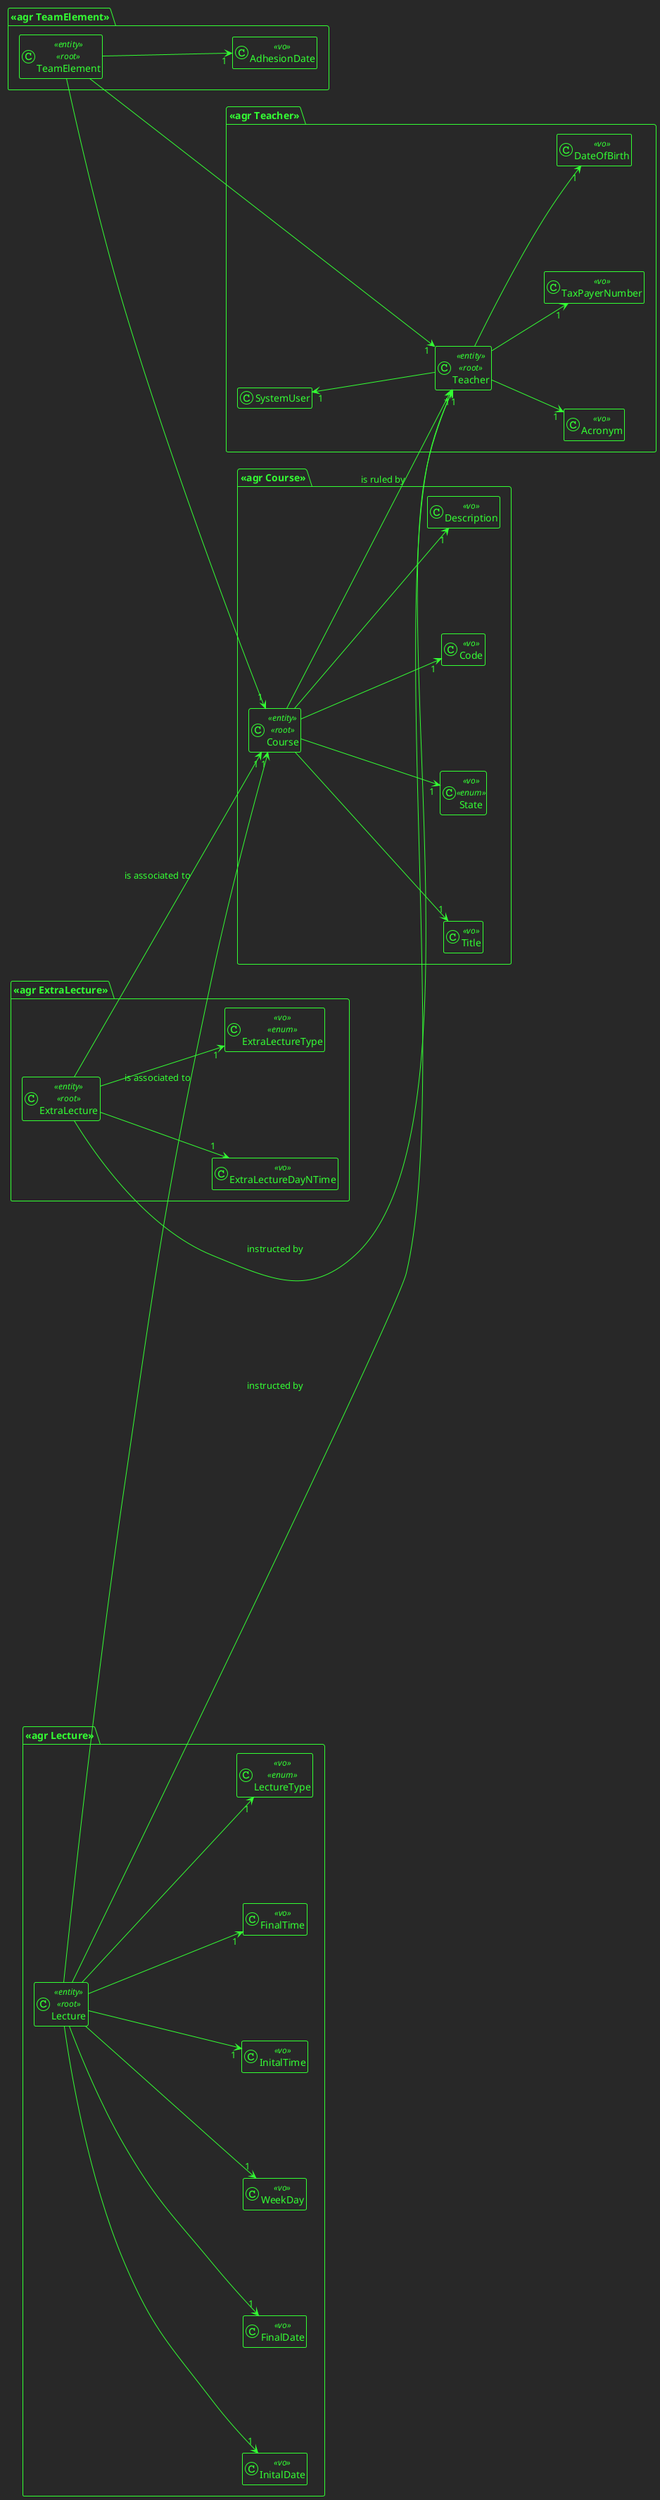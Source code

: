 @startuml DDD

!theme crt-green
skinparam nodesep 150
hide empty members
left to right direction
@startuml DDD

!theme crt-green
skinparam nodesep 150
hide empty members
left to right direction
package "<<agr Teacher>>"{

    class Teacher<<entity>><<root>>{}
    class Acronym<<vo>>{}
    class TaxPayerNumber<<vo>>{}
    class DateOfBirth<<vo>>{}

    SystemUser "1" <-- Teacher
    Teacher -down-> "1" Acronym
    Teacher --> "1" DateOfBirth
    Teacher --> "1" TaxPayerNumber
}
package "<<agr Course>>"{
    class Course<<entity>><<root>>{}
    class Code <<vo>>
    class Description<<vo>>{}
    class Title<<vo>>{}
    class State<<vo>><<enum>>{}

    Course  --> "1" State
    Course  -down-> "1" Title
    Course  -down-> "1" Description
    Course  -down-> "1" Code
    Course --> "*" Teacher : is ruled by
}

package "<<agr TeamElement>>"{
    class TeamElement <<entity>><<root>>{}
    class AdhesionDate <<vo>>{}
    TeamElement --> "1" AdhesionDate
    TeamElement --> "1" Course
    TeamElement --> "1" Teacher
}
package "<<agr ExtraLecture>>"{
    class ExtraLecture<<entity>><<root>>{}
    class ExtraLectureDayNTime<<vo>>{}
    class ExtraLectureType<<vo>><<enum>>{}

    ExtraLecture --> "1" ExtraLectureDayNTime
    ExtraLecture --> "1" Teacher : instructed by
    ExtraLecture --> "1" Course : is associated to
    ExtraLecture --> "1" ExtraLectureType
}
package "<<agr Lecture>>"{
    class Lecture<<entity>><<root>>{}
    class InitalDate<<vo>>{}
    class FinalDate<<vo>>{}
    class WeekDay<<vo>>{}
    class InitalTime<<vo>>{}
    class FinalTime<<vo>>{}
    class LectureType<<vo>><<enum>>{}

    Lecture --> "1" InitalDate
    Lecture --> "1" FinalDate
    Lecture --> "1" WeekDay
    Lecture --> "1" InitalTime
    Lecture --> "1" FinalTime
    Lecture --> "1" Course : is associated to
    Lecture --> "1" Teacher: instructed by
    Lecture --> "1" LectureType
}
@enduml